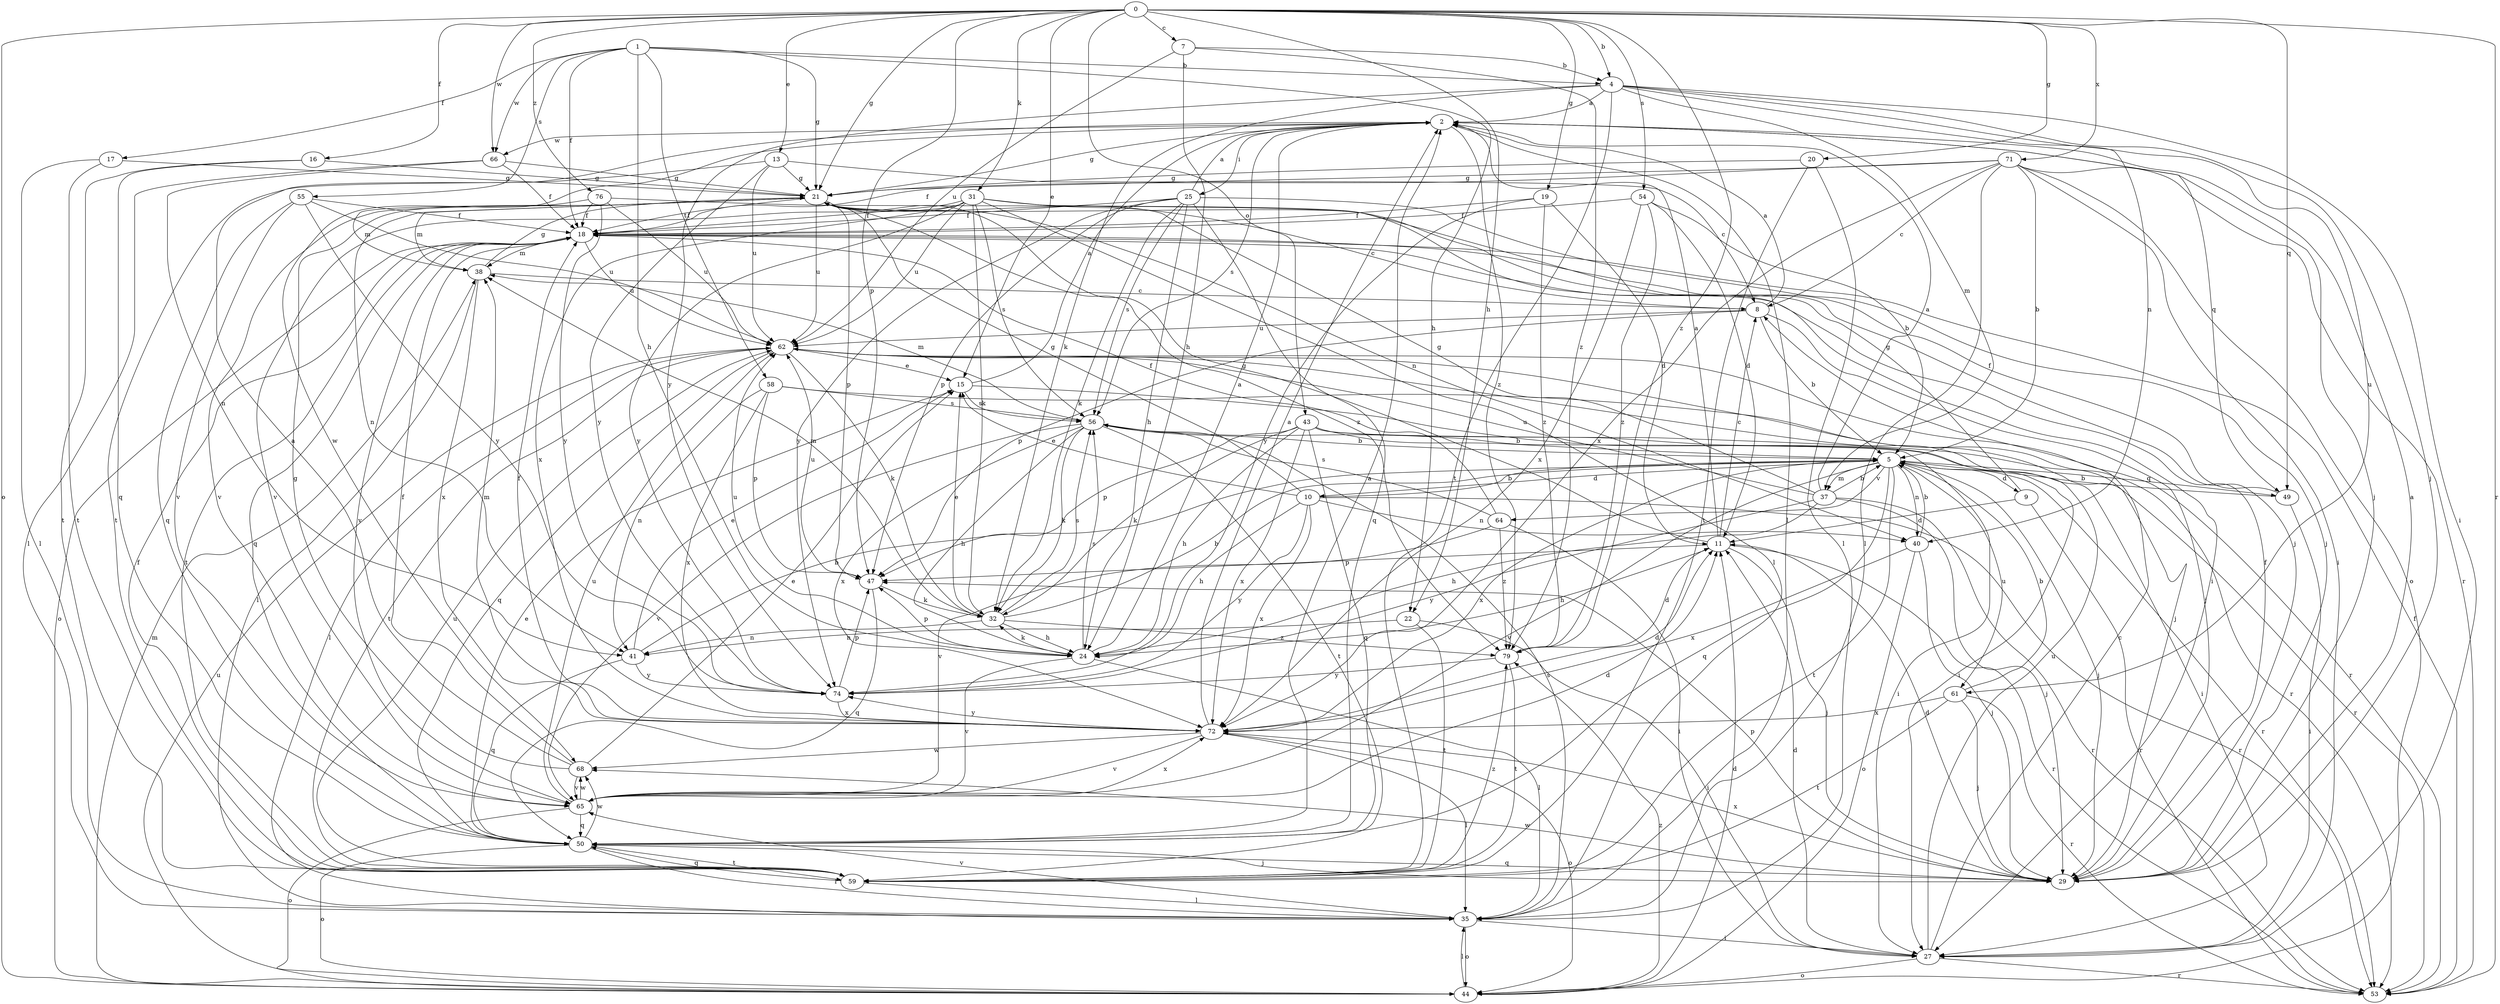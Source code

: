 strict digraph  {
0;
1;
2;
4;
5;
7;
8;
9;
10;
11;
13;
15;
16;
17;
18;
19;
20;
21;
22;
24;
25;
27;
29;
31;
32;
35;
37;
38;
40;
41;
43;
44;
47;
49;
50;
53;
54;
55;
56;
58;
59;
61;
62;
64;
65;
66;
68;
71;
72;
74;
76;
79;
0 -> 4  [label=b];
0 -> 7  [label=c];
0 -> 13  [label=e];
0 -> 15  [label=e];
0 -> 16  [label=f];
0 -> 19  [label=g];
0 -> 20  [label=g];
0 -> 21  [label=g];
0 -> 22  [label=h];
0 -> 31  [label=k];
0 -> 43  [label=o];
0 -> 44  [label=o];
0 -> 47  [label=p];
0 -> 49  [label=q];
0 -> 53  [label=r];
0 -> 54  [label=s];
0 -> 66  [label=w];
0 -> 71  [label=x];
0 -> 76  [label=z];
0 -> 79  [label=z];
1 -> 4  [label=b];
1 -> 17  [label=f];
1 -> 18  [label=f];
1 -> 21  [label=g];
1 -> 22  [label=h];
1 -> 24  [label=h];
1 -> 55  [label=s];
1 -> 58  [label=t];
1 -> 66  [label=w];
2 -> 21  [label=g];
2 -> 25  [label=i];
2 -> 29  [label=j];
2 -> 35  [label=l];
2 -> 49  [label=q];
2 -> 56  [label=s];
2 -> 66  [label=w];
2 -> 68  [label=w];
2 -> 79  [label=z];
4 -> 2  [label=a];
4 -> 27  [label=i];
4 -> 29  [label=j];
4 -> 32  [label=k];
4 -> 37  [label=m];
4 -> 40  [label=n];
4 -> 59  [label=t];
4 -> 61  [label=u];
4 -> 74  [label=y];
5 -> 9  [label=d];
5 -> 10  [label=d];
5 -> 29  [label=j];
5 -> 37  [label=m];
5 -> 40  [label=n];
5 -> 49  [label=q];
5 -> 50  [label=q];
5 -> 53  [label=r];
5 -> 59  [label=t];
5 -> 61  [label=u];
5 -> 64  [label=v];
5 -> 65  [label=v];
5 -> 72  [label=x];
7 -> 4  [label=b];
7 -> 24  [label=h];
7 -> 62  [label=u];
7 -> 79  [label=z];
8 -> 2  [label=a];
8 -> 5  [label=b];
8 -> 29  [label=j];
8 -> 47  [label=p];
8 -> 62  [label=u];
9 -> 11  [label=d];
9 -> 21  [label=g];
9 -> 53  [label=r];
10 -> 5  [label=b];
10 -> 15  [label=e];
10 -> 21  [label=g];
10 -> 24  [label=h];
10 -> 40  [label=n];
10 -> 53  [label=r];
10 -> 72  [label=x];
10 -> 74  [label=y];
11 -> 2  [label=a];
11 -> 8  [label=c];
11 -> 21  [label=g];
11 -> 24  [label=h];
11 -> 29  [label=j];
11 -> 47  [label=p];
11 -> 53  [label=r];
13 -> 8  [label=c];
13 -> 21  [label=g];
13 -> 59  [label=t];
13 -> 62  [label=u];
13 -> 74  [label=y];
15 -> 2  [label=a];
15 -> 27  [label=i];
15 -> 56  [label=s];
16 -> 21  [label=g];
16 -> 50  [label=q];
16 -> 59  [label=t];
17 -> 21  [label=g];
17 -> 35  [label=l];
17 -> 59  [label=t];
18 -> 38  [label=m];
18 -> 44  [label=o];
18 -> 50  [label=q];
18 -> 59  [label=t];
18 -> 62  [label=u];
18 -> 65  [label=v];
19 -> 11  [label=d];
19 -> 18  [label=f];
19 -> 74  [label=y];
19 -> 79  [label=z];
20 -> 21  [label=g];
20 -> 35  [label=l];
20 -> 59  [label=t];
21 -> 18  [label=f];
21 -> 38  [label=m];
21 -> 40  [label=n];
21 -> 41  [label=n];
21 -> 47  [label=p];
21 -> 62  [label=u];
21 -> 65  [label=v];
21 -> 79  [label=z];
22 -> 27  [label=i];
22 -> 41  [label=n];
22 -> 59  [label=t];
24 -> 2  [label=a];
24 -> 32  [label=k];
24 -> 35  [label=l];
24 -> 47  [label=p];
24 -> 56  [label=s];
24 -> 62  [label=u];
24 -> 65  [label=v];
25 -> 2  [label=a];
25 -> 18  [label=f];
25 -> 24  [label=h];
25 -> 29  [label=j];
25 -> 32  [label=k];
25 -> 47  [label=p];
25 -> 50  [label=q];
25 -> 56  [label=s];
25 -> 74  [label=y];
27 -> 8  [label=c];
27 -> 11  [label=d];
27 -> 44  [label=o];
27 -> 53  [label=r];
27 -> 62  [label=u];
29 -> 2  [label=a];
29 -> 11  [label=d];
29 -> 18  [label=f];
29 -> 47  [label=p];
29 -> 50  [label=q];
29 -> 68  [label=w];
29 -> 72  [label=x];
31 -> 8  [label=c];
31 -> 18  [label=f];
31 -> 27  [label=i];
31 -> 32  [label=k];
31 -> 35  [label=l];
31 -> 56  [label=s];
31 -> 62  [label=u];
31 -> 65  [label=v];
31 -> 72  [label=x];
31 -> 74  [label=y];
32 -> 5  [label=b];
32 -> 15  [label=e];
32 -> 24  [label=h];
32 -> 38  [label=m];
32 -> 41  [label=n];
32 -> 56  [label=s];
32 -> 79  [label=z];
35 -> 27  [label=i];
35 -> 44  [label=o];
35 -> 56  [label=s];
35 -> 65  [label=v];
37 -> 2  [label=a];
37 -> 5  [label=b];
37 -> 21  [label=g];
37 -> 24  [label=h];
37 -> 29  [label=j];
37 -> 53  [label=r];
37 -> 62  [label=u];
37 -> 74  [label=y];
38 -> 8  [label=c];
38 -> 21  [label=g];
38 -> 35  [label=l];
38 -> 72  [label=x];
40 -> 5  [label=b];
40 -> 29  [label=j];
40 -> 44  [label=o];
40 -> 72  [label=x];
41 -> 5  [label=b];
41 -> 15  [label=e];
41 -> 50  [label=q];
41 -> 74  [label=y];
43 -> 5  [label=b];
43 -> 24  [label=h];
43 -> 27  [label=i];
43 -> 32  [label=k];
43 -> 47  [label=p];
43 -> 50  [label=q];
43 -> 53  [label=r];
43 -> 72  [label=x];
44 -> 11  [label=d];
44 -> 35  [label=l];
44 -> 38  [label=m];
44 -> 62  [label=u];
44 -> 79  [label=z];
47 -> 32  [label=k];
47 -> 50  [label=q];
47 -> 62  [label=u];
49 -> 5  [label=b];
49 -> 18  [label=f];
49 -> 27  [label=i];
50 -> 2  [label=a];
50 -> 15  [label=e];
50 -> 29  [label=j];
50 -> 35  [label=l];
50 -> 44  [label=o];
50 -> 59  [label=t];
50 -> 68  [label=w];
53 -> 18  [label=f];
54 -> 5  [label=b];
54 -> 11  [label=d];
54 -> 18  [label=f];
54 -> 72  [label=x];
54 -> 79  [label=z];
55 -> 18  [label=f];
55 -> 50  [label=q];
55 -> 62  [label=u];
55 -> 65  [label=v];
55 -> 74  [label=y];
56 -> 5  [label=b];
56 -> 24  [label=h];
56 -> 27  [label=i];
56 -> 32  [label=k];
56 -> 38  [label=m];
56 -> 59  [label=t];
56 -> 65  [label=v];
56 -> 72  [label=x];
58 -> 41  [label=n];
58 -> 47  [label=p];
58 -> 53  [label=r];
58 -> 56  [label=s];
58 -> 72  [label=x];
59 -> 18  [label=f];
59 -> 35  [label=l];
59 -> 50  [label=q];
59 -> 62  [label=u];
59 -> 79  [label=z];
61 -> 5  [label=b];
61 -> 29  [label=j];
61 -> 53  [label=r];
61 -> 59  [label=t];
61 -> 72  [label=x];
62 -> 15  [label=e];
62 -> 29  [label=j];
62 -> 32  [label=k];
62 -> 35  [label=l];
62 -> 50  [label=q];
62 -> 53  [label=r];
62 -> 59  [label=t];
64 -> 18  [label=f];
64 -> 27  [label=i];
64 -> 56  [label=s];
64 -> 65  [label=v];
64 -> 79  [label=z];
65 -> 11  [label=d];
65 -> 44  [label=o];
65 -> 50  [label=q];
65 -> 62  [label=u];
65 -> 68  [label=w];
65 -> 72  [label=x];
66 -> 18  [label=f];
66 -> 21  [label=g];
66 -> 35  [label=l];
66 -> 41  [label=n];
68 -> 2  [label=a];
68 -> 15  [label=e];
68 -> 18  [label=f];
68 -> 21  [label=g];
68 -> 65  [label=v];
71 -> 5  [label=b];
71 -> 8  [label=c];
71 -> 18  [label=f];
71 -> 21  [label=g];
71 -> 27  [label=i];
71 -> 35  [label=l];
71 -> 44  [label=o];
71 -> 53  [label=r];
71 -> 72  [label=x];
72 -> 2  [label=a];
72 -> 11  [label=d];
72 -> 18  [label=f];
72 -> 35  [label=l];
72 -> 38  [label=m];
72 -> 44  [label=o];
72 -> 65  [label=v];
72 -> 68  [label=w];
72 -> 74  [label=y];
74 -> 47  [label=p];
74 -> 72  [label=x];
76 -> 18  [label=f];
76 -> 29  [label=j];
76 -> 38  [label=m];
76 -> 62  [label=u];
76 -> 74  [label=y];
79 -> 11  [label=d];
79 -> 59  [label=t];
79 -> 74  [label=y];
}
